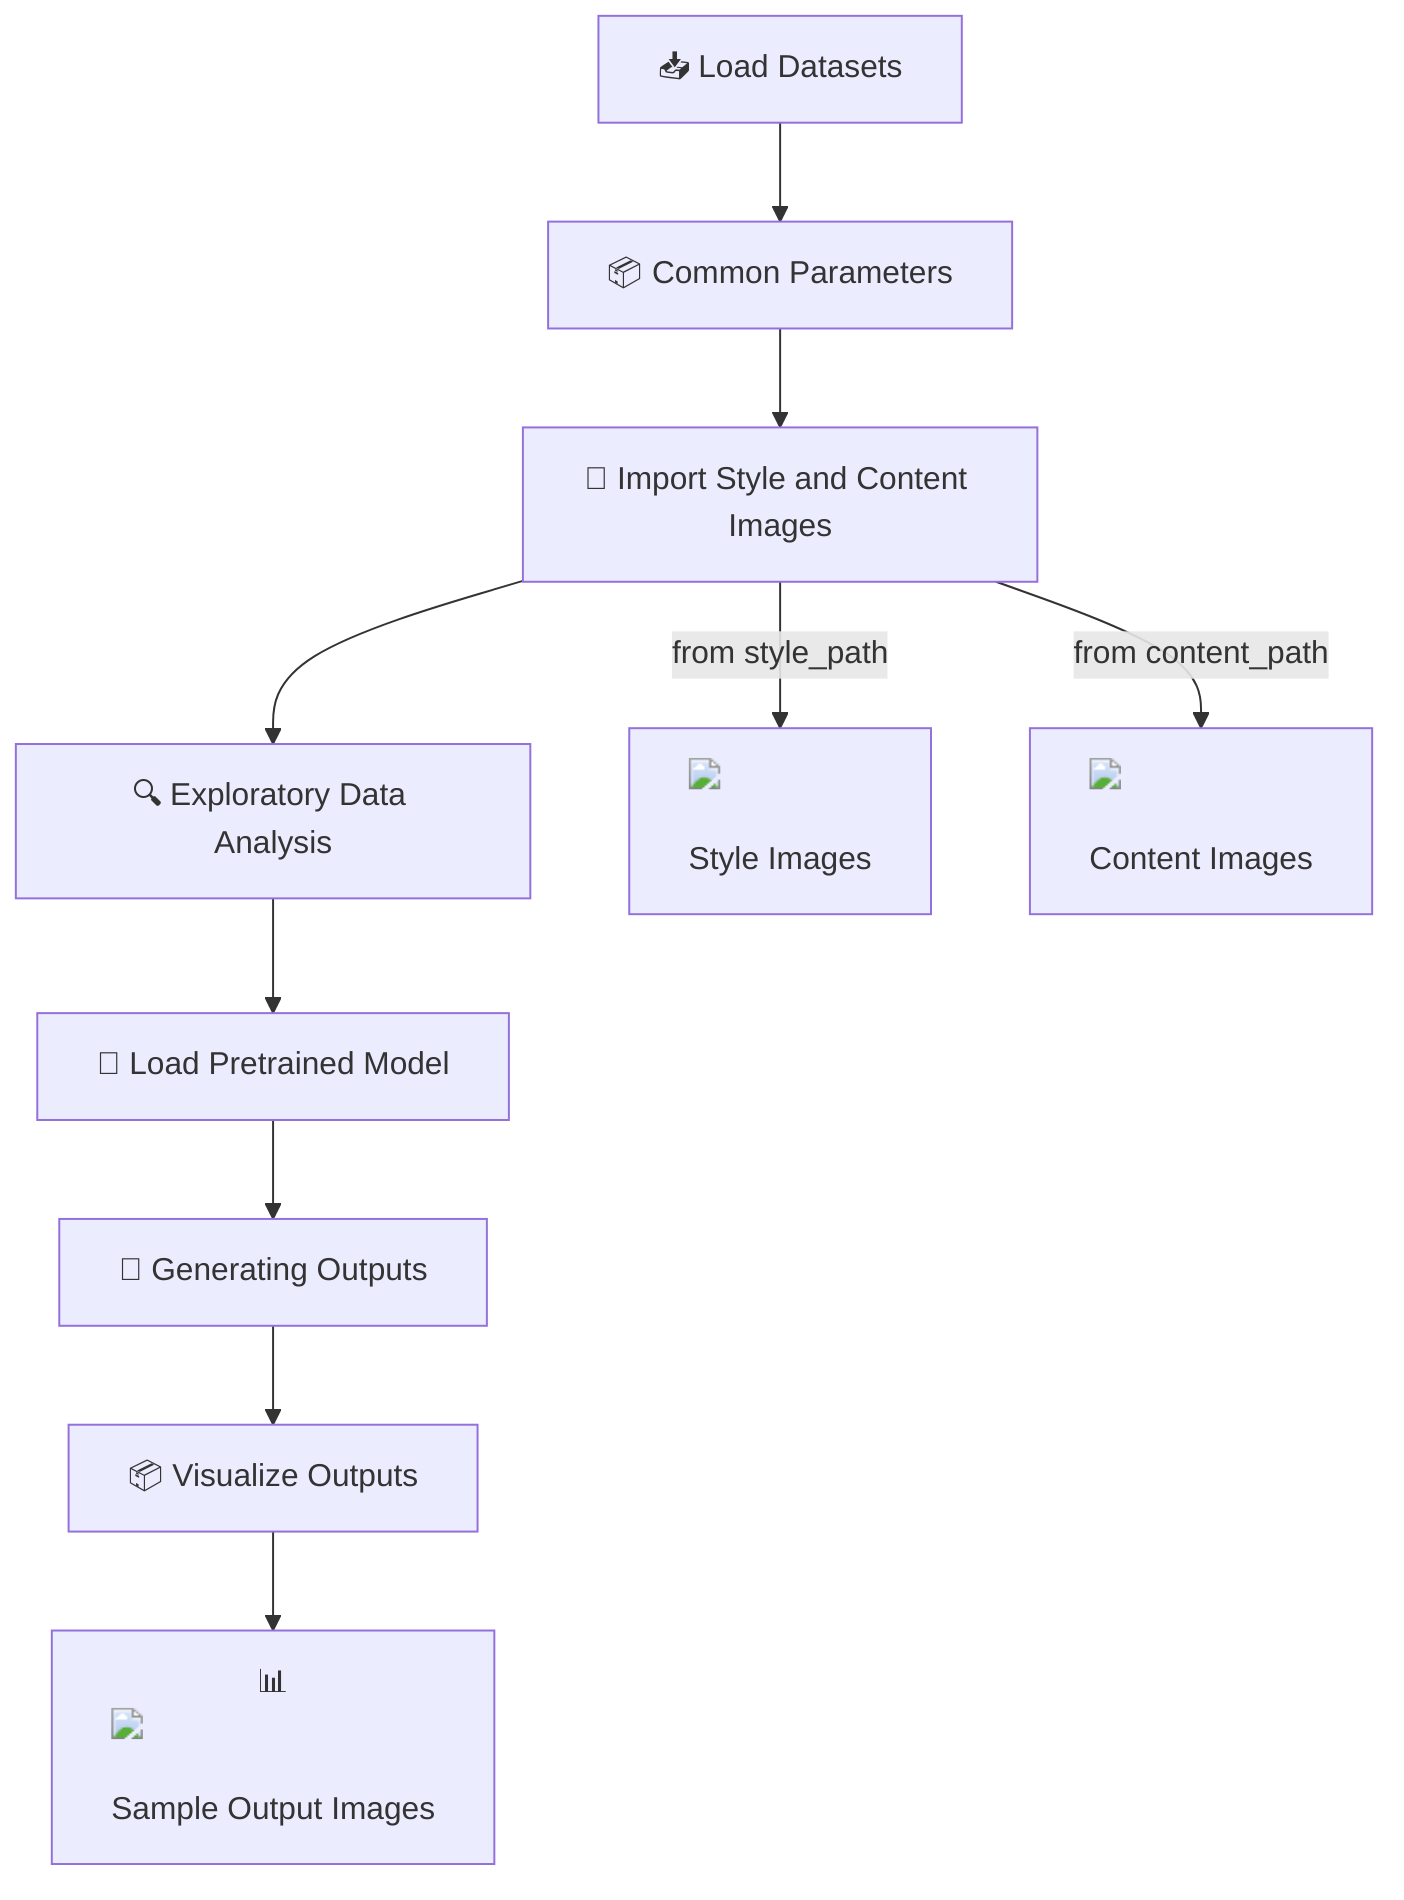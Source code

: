 flowchart TD
    A["📥 Load Datasets"] --> B["📦 Common Parameters"]
    B --> C["📁 Import Style and Content Images"]
    C --> D["🔍 Exploratory Data Analysis"]
    D --> E["🧠 Load Pretrained Model"]
    E --> F["🔄 Generating Outputs"]
    F --> G["📦 Visualize Outputs"]
    G --> H["📊 <img src='dummy_plots/barplot_template.svg'/> <br/> Sample Output Images"]

    C -->|from style_path| D1["<img src='icons/database.svg'/> <br/> Style Images"]
    C -->|from content_path| D2["<img src='icons/database.svg'/> <br/> Content Images"]